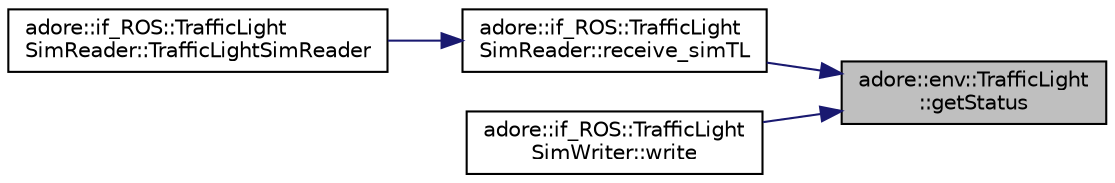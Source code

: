 digraph "adore::env::TrafficLight::getStatus"
{
 // LATEX_PDF_SIZE
  edge [fontname="Helvetica",fontsize="10",labelfontname="Helvetica",labelfontsize="10"];
  node [fontname="Helvetica",fontsize="10",shape=record];
  rankdir="RL";
  Node1 [label="adore::env::TrafficLight\l::getStatus",height=0.2,width=0.4,color="black", fillcolor="grey75", style="filled", fontcolor="black",tooltip=" "];
  Node1 -> Node2 [dir="back",color="midnightblue",fontsize="10",style="solid",fontname="Helvetica"];
  Node2 [label="adore::if_ROS::TrafficLight\lSimReader::receive_simTL",height=0.2,width=0.4,color="black", fillcolor="white", style="filled",URL="$classadore_1_1if__ROS_1_1TrafficLightSimReader.html#a0772209256ce6c15b77c70cf3bfe59d3",tooltip=" "];
  Node2 -> Node3 [dir="back",color="midnightblue",fontsize="10",style="solid",fontname="Helvetica"];
  Node3 [label="adore::if_ROS::TrafficLight\lSimReader::TrafficLightSimReader",height=0.2,width=0.4,color="black", fillcolor="white", style="filled",URL="$classadore_1_1if__ROS_1_1TrafficLightSimReader.html#a16aba8fc7fa61cd9ead9af37d32cc3ba",tooltip=" "];
  Node1 -> Node4 [dir="back",color="midnightblue",fontsize="10",style="solid",fontname="Helvetica"];
  Node4 [label="adore::if_ROS::TrafficLight\lSimWriter::write",height=0.2,width=0.4,color="black", fillcolor="white", style="filled",URL="$classadore_1_1if__ROS_1_1TrafficLightSimWriter.html#a6c656b5a26486bf446dedf5adc86bb30",tooltip="write sends out data value"];
}
